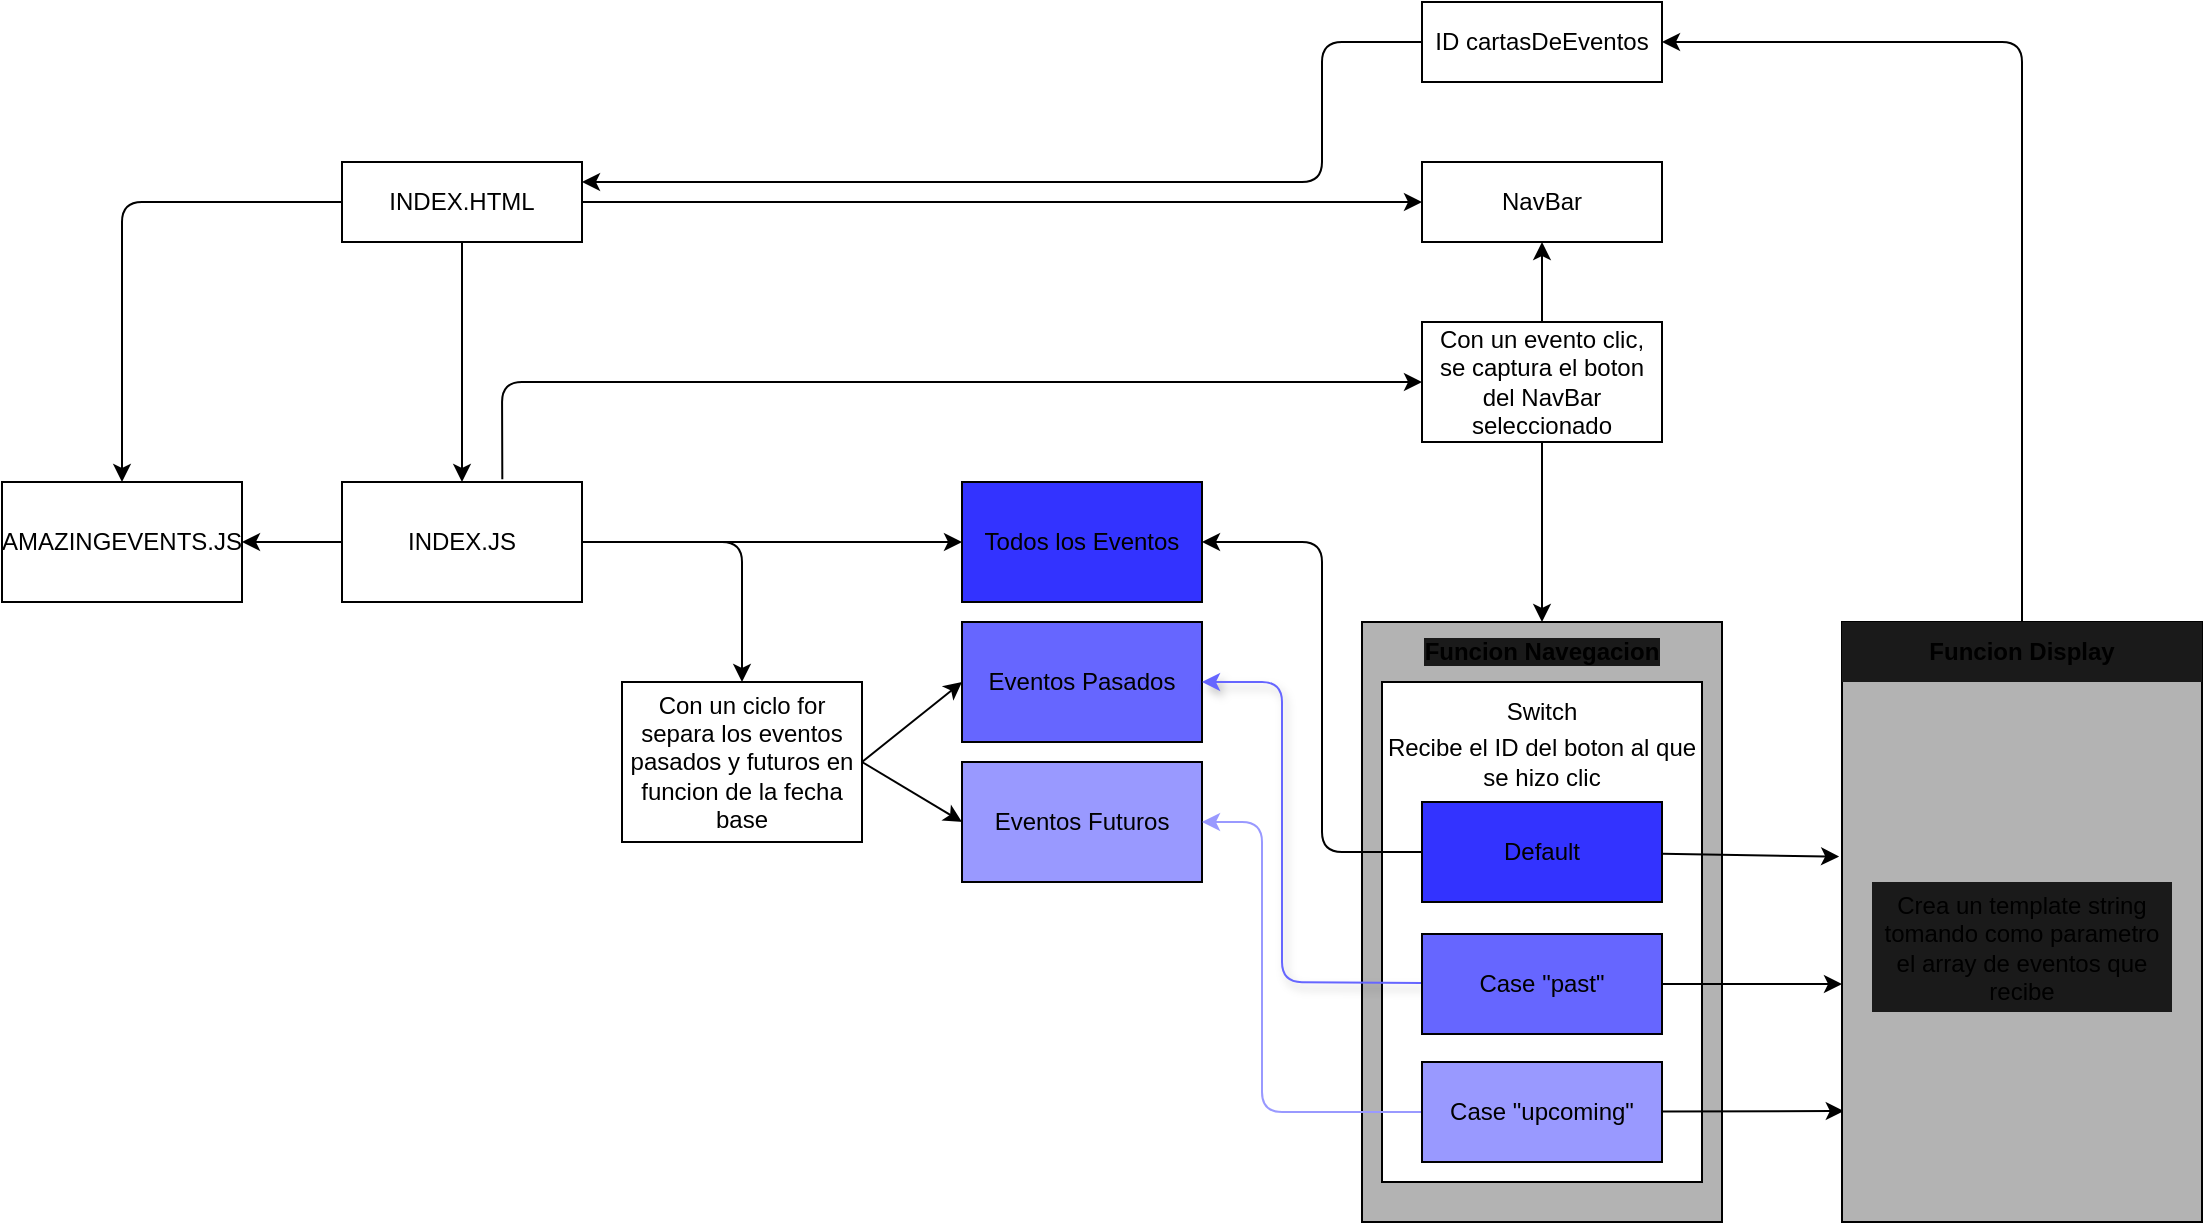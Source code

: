 <mxfile>
    <diagram id="r8C-oMCVH0s_g_TXh1sK" name="Page-1">
        <mxGraphModel dx="1501" dy="1603" grid="1" gridSize="10" guides="1" tooltips="1" connect="1" arrows="1" fold="1" page="1" pageScale="1" pageWidth="850" pageHeight="1100" math="0" shadow="0">
            <root>
                <mxCell id="0"/>
                <mxCell id="1" parent="0"/>
                <mxCell id="5" style="edgeStyle=none;html=1;entryX=0.5;entryY=0;entryDx=0;entryDy=0;" edge="1" parent="1" source="2" target="4">
                    <mxGeometry relative="1" as="geometry"/>
                </mxCell>
                <mxCell id="6" style="edgeStyle=none;html=1;entryX=0.5;entryY=0;entryDx=0;entryDy=0;" edge="1" parent="1" source="2" target="3">
                    <mxGeometry relative="1" as="geometry">
                        <Array as="points">
                            <mxPoint x="160" y="60"/>
                        </Array>
                    </mxGeometry>
                </mxCell>
                <mxCell id="17" style="edgeStyle=none;html=1;entryX=0;entryY=0.5;entryDx=0;entryDy=0;" edge="1" parent="1" source="2" target="16">
                    <mxGeometry relative="1" as="geometry"/>
                </mxCell>
                <mxCell id="2" value="INDEX.HTML" style="rounded=0;whiteSpace=wrap;html=1;" vertex="1" parent="1">
                    <mxGeometry x="270" y="40" width="120" height="40" as="geometry"/>
                </mxCell>
                <mxCell id="3" value="AMAZINGEVENTS.JS" style="rounded=0;whiteSpace=wrap;html=1;" vertex="1" parent="1">
                    <mxGeometry x="100" y="200" width="120" height="60" as="geometry"/>
                </mxCell>
                <mxCell id="7" style="edgeStyle=none;html=1;entryX=1;entryY=0.5;entryDx=0;entryDy=0;" edge="1" parent="1" source="4" target="3">
                    <mxGeometry relative="1" as="geometry"/>
                </mxCell>
                <mxCell id="9" style="edgeStyle=none;html=1;entryX=0.5;entryY=0;entryDx=0;entryDy=0;" edge="1" parent="1" source="4" target="8">
                    <mxGeometry relative="1" as="geometry">
                        <Array as="points">
                            <mxPoint x="470" y="230"/>
                        </Array>
                    </mxGeometry>
                </mxCell>
                <mxCell id="13" style="edgeStyle=none;html=1;entryX=0;entryY=0.5;entryDx=0;entryDy=0;" edge="1" parent="1" source="4" target="10">
                    <mxGeometry relative="1" as="geometry"/>
                </mxCell>
                <mxCell id="19" style="edgeStyle=none;html=1;entryX=0;entryY=0.5;entryDx=0;entryDy=0;exitX=0.668;exitY=-0.022;exitDx=0;exitDy=0;exitPerimeter=0;" edge="1" parent="1" source="4" target="18">
                    <mxGeometry relative="1" as="geometry">
                        <mxPoint x="350" y="190" as="sourcePoint"/>
                        <Array as="points">
                            <mxPoint x="350" y="150"/>
                        </Array>
                    </mxGeometry>
                </mxCell>
                <mxCell id="4" value="INDEX.JS" style="rounded=0;whiteSpace=wrap;html=1;" vertex="1" parent="1">
                    <mxGeometry x="270" y="200" width="120" height="60" as="geometry"/>
                </mxCell>
                <mxCell id="14" style="edgeStyle=none;html=1;exitX=1;exitY=0.5;exitDx=0;exitDy=0;entryX=0;entryY=0.5;entryDx=0;entryDy=0;" edge="1" parent="1" source="8" target="11">
                    <mxGeometry relative="1" as="geometry"/>
                </mxCell>
                <mxCell id="15" style="edgeStyle=none;html=1;exitX=1;exitY=0.5;exitDx=0;exitDy=0;entryX=0;entryY=0.5;entryDx=0;entryDy=0;" edge="1" parent="1" source="8" target="12">
                    <mxGeometry relative="1" as="geometry"/>
                </mxCell>
                <mxCell id="8" value="Con un ciclo for separa los eventos pasados y futuros en funcion de la fecha base" style="rounded=0;whiteSpace=wrap;html=1;" vertex="1" parent="1">
                    <mxGeometry x="410" y="300" width="120" height="80" as="geometry"/>
                </mxCell>
                <mxCell id="10" value="Todos los Eventos" style="rounded=0;whiteSpace=wrap;html=1;fillColor=#3333FF;" vertex="1" parent="1">
                    <mxGeometry x="580" y="200" width="120" height="60" as="geometry"/>
                </mxCell>
                <mxCell id="11" value="Eventos Pasados" style="rounded=0;whiteSpace=wrap;html=1;fillColor=#6666FF;" vertex="1" parent="1">
                    <mxGeometry x="580" y="270" width="120" height="60" as="geometry"/>
                </mxCell>
                <mxCell id="12" value="Eventos Futuros" style="rounded=0;whiteSpace=wrap;html=1;fillColor=#9999FF;" vertex="1" parent="1">
                    <mxGeometry x="580" y="340" width="120" height="60" as="geometry"/>
                </mxCell>
                <mxCell id="16" value="NavBar" style="rounded=0;whiteSpace=wrap;html=1;" vertex="1" parent="1">
                    <mxGeometry x="810" y="40" width="120" height="40" as="geometry"/>
                </mxCell>
                <mxCell id="21" style="edgeStyle=none;html=1;entryX=0.5;entryY=1;entryDx=0;entryDy=0;" edge="1" parent="1" source="18" target="16">
                    <mxGeometry relative="1" as="geometry"/>
                </mxCell>
                <mxCell id="27" style="edgeStyle=none;html=1;entryX=0.5;entryY=0;entryDx=0;entryDy=0;" edge="1" parent="1" source="18" target="25">
                    <mxGeometry relative="1" as="geometry"/>
                </mxCell>
                <mxCell id="18" value="Con un evento clic, se captura el boton del NavBar seleccionado" style="rounded=0;whiteSpace=wrap;html=1;" vertex="1" parent="1">
                    <mxGeometry x="810" y="120" width="120" height="60" as="geometry"/>
                </mxCell>
                <mxCell id="22" value="" style="rounded=0;whiteSpace=wrap;html=1;fillColor=#B3B3B3;" vertex="1" parent="1">
                    <mxGeometry x="780" y="270" width="180" height="300" as="geometry"/>
                </mxCell>
                <mxCell id="25" value="&lt;b style=&quot;background-color: rgb(26, 26, 26);&quot;&gt;Funcion Navegacion&lt;/b&gt;" style="text;html=1;strokeColor=none;fillColor=none;align=center;verticalAlign=middle;whiteSpace=wrap;rounded=0;" vertex="1" parent="1">
                    <mxGeometry x="780" y="270" width="180" height="30" as="geometry"/>
                </mxCell>
                <mxCell id="26" value="" style="rounded=0;whiteSpace=wrap;html=1;" vertex="1" parent="1">
                    <mxGeometry x="790" y="300" width="160" height="250" as="geometry"/>
                </mxCell>
                <mxCell id="28" value="Switch" style="text;html=1;strokeColor=none;fillColor=none;align=center;verticalAlign=middle;whiteSpace=wrap;rounded=0;" vertex="1" parent="1">
                    <mxGeometry x="790" y="300" width="160" height="30" as="geometry"/>
                </mxCell>
                <mxCell id="30" value="Recibe el ID del boton al que se hizo clic" style="text;html=1;strokeColor=none;fillColor=none;align=center;verticalAlign=middle;whiteSpace=wrap;rounded=0;" vertex="1" parent="1">
                    <mxGeometry x="790" y="325" width="160" height="30" as="geometry"/>
                </mxCell>
                <mxCell id="35" style="edgeStyle=none;html=1;entryX=1;entryY=0.5;entryDx=0;entryDy=0;strokeColor=#9999FF;" edge="1" parent="1" source="32" target="12">
                    <mxGeometry relative="1" as="geometry">
                        <Array as="points">
                            <mxPoint x="730" y="515"/>
                            <mxPoint x="730" y="370"/>
                        </Array>
                    </mxGeometry>
                </mxCell>
                <mxCell id="40" style="edgeStyle=none;html=1;entryX=0.005;entryY=0.815;entryDx=0;entryDy=0;entryPerimeter=0;" edge="1" parent="1" source="32" target="38">
                    <mxGeometry relative="1" as="geometry"/>
                </mxCell>
                <mxCell id="32" value="Case &quot;upcoming&quot;" style="rounded=0;whiteSpace=wrap;html=1;fillColor=#9999FF;" vertex="1" parent="1">
                    <mxGeometry x="810" y="490" width="120" height="50" as="geometry"/>
                </mxCell>
                <mxCell id="41" style="edgeStyle=none;html=1;" edge="1" parent="1" source="33">
                    <mxGeometry relative="1" as="geometry">
                        <mxPoint x="1020" y="451" as="targetPoint"/>
                    </mxGeometry>
                </mxCell>
                <mxCell id="51" style="edgeStyle=none;html=1;entryX=1;entryY=0.5;entryDx=0;entryDy=0;shadow=1;strokeColor=#6666FF;fillColor=#6666FF;" edge="1" parent="1" source="33" target="11">
                    <mxGeometry relative="1" as="geometry">
                        <Array as="points">
                            <mxPoint x="740" y="450"/>
                            <mxPoint x="740" y="300"/>
                        </Array>
                    </mxGeometry>
                </mxCell>
                <mxCell id="33" value="Case &quot;past&quot;" style="rounded=0;whiteSpace=wrap;html=1;fillColor=#6666FF;" vertex="1" parent="1">
                    <mxGeometry x="810" y="426" width="120" height="50" as="geometry"/>
                </mxCell>
                <mxCell id="37" style="edgeStyle=none;html=1;entryX=1;entryY=0.5;entryDx=0;entryDy=0;exitX=0;exitY=0.5;exitDx=0;exitDy=0;fillColor=#3333FF;" edge="1" parent="1" source="34" target="10">
                    <mxGeometry relative="1" as="geometry">
                        <Array as="points">
                            <mxPoint x="760" y="385"/>
                            <mxPoint x="760" y="230"/>
                            <mxPoint x="720" y="230"/>
                        </Array>
                    </mxGeometry>
                </mxCell>
                <mxCell id="42" style="edgeStyle=none;html=1;entryX=-0.008;entryY=0.391;entryDx=0;entryDy=0;entryPerimeter=0;" edge="1" parent="1" source="34" target="38">
                    <mxGeometry relative="1" as="geometry"/>
                </mxCell>
                <mxCell id="34" value="Default" style="rounded=0;whiteSpace=wrap;html=1;fillColor=#3333FF;" vertex="1" parent="1">
                    <mxGeometry x="810" y="360" width="120" height="50" as="geometry"/>
                </mxCell>
                <mxCell id="38" value="" style="rounded=0;whiteSpace=wrap;html=1;fillColor=#B3B3B3;" vertex="1" parent="1">
                    <mxGeometry x="1020" y="270" width="180" height="300" as="geometry"/>
                </mxCell>
                <mxCell id="49" style="edgeStyle=none;html=1;entryX=1;entryY=0.5;entryDx=0;entryDy=0;" edge="1" parent="1" source="39" target="48">
                    <mxGeometry relative="1" as="geometry">
                        <Array as="points">
                            <mxPoint x="1110" y="-20"/>
                        </Array>
                    </mxGeometry>
                </mxCell>
                <mxCell id="39" value="&lt;b&gt;Funcion Display&lt;/b&gt;" style="text;html=1;strokeColor=none;fillColor=#1A1A1A;align=center;verticalAlign=middle;whiteSpace=wrap;rounded=0;" vertex="1" parent="1">
                    <mxGeometry x="1020" y="270" width="180" height="30" as="geometry"/>
                </mxCell>
                <mxCell id="46" value="Crea un template string tomando como parametro el array de eventos que recibe" style="text;html=1;strokeColor=none;fillColor=#1A1A1A;align=center;verticalAlign=middle;whiteSpace=wrap;rounded=0;" vertex="1" parent="1">
                    <mxGeometry x="1035" y="400" width="150" height="65" as="geometry"/>
                </mxCell>
                <mxCell id="50" style="edgeStyle=none;html=1;entryX=1;entryY=0.25;entryDx=0;entryDy=0;" edge="1" parent="1" source="48" target="2">
                    <mxGeometry relative="1" as="geometry">
                        <Array as="points">
                            <mxPoint x="760" y="-20"/>
                            <mxPoint x="760" y="50"/>
                        </Array>
                    </mxGeometry>
                </mxCell>
                <mxCell id="48" value="ID cartasDeEventos" style="rounded=0;whiteSpace=wrap;html=1;" vertex="1" parent="1">
                    <mxGeometry x="810" y="-40" width="120" height="40" as="geometry"/>
                </mxCell>
            </root>
        </mxGraphModel>
    </diagram>
</mxfile>